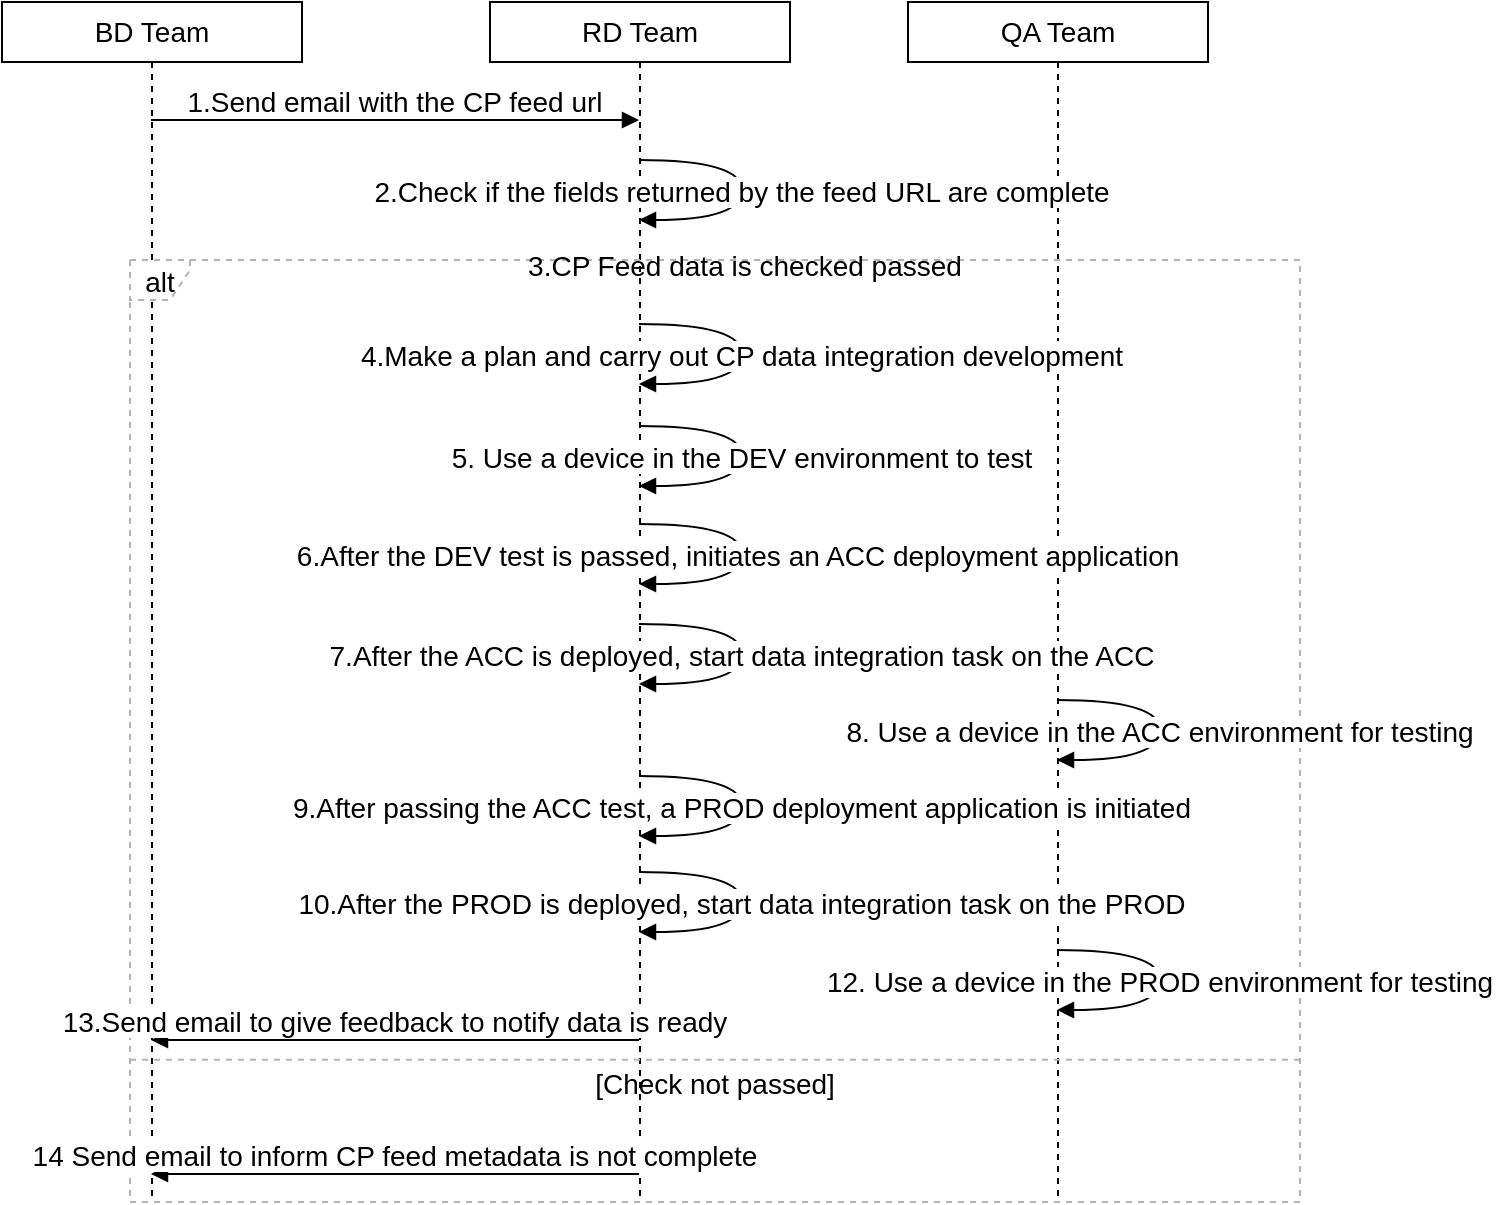 <mxfile version="26.0.15">
  <diagram name="第 1 页" id="x1g4QfThPSaxT9z_EjW_">
    <mxGraphModel dx="1386" dy="755" grid="1" gridSize="10" guides="1" tooltips="1" connect="1" arrows="1" fold="1" page="1" pageScale="1" pageWidth="827" pageHeight="1169" math="0" shadow="0">
      <root>
        <mxCell id="0" />
        <mxCell id="1" parent="0" />
        <mxCell id="nWANFf-JCWplgzI0E-6u-1" value="BD Team" style="shape=umlLifeline;perimeter=lifelinePerimeter;whiteSpace=wrap;container=1;dropTarget=0;collapsible=0;recursiveResize=0;outlineConnect=0;portConstraint=eastwest;newEdgeStyle={&quot;edgeStyle&quot;:&quot;elbowEdgeStyle&quot;,&quot;elbow&quot;:&quot;vertical&quot;,&quot;curved&quot;:0,&quot;rounded&quot;:0};size=30;fontSize=14;spacing=1;" vertex="1" parent="1">
          <mxGeometry x="20" y="20" width="150" height="600" as="geometry" />
        </mxCell>
        <mxCell id="nWANFf-JCWplgzI0E-6u-2" value="RD Team" style="shape=umlLifeline;perimeter=lifelinePerimeter;whiteSpace=wrap;container=1;dropTarget=0;collapsible=0;recursiveResize=0;outlineConnect=0;portConstraint=eastwest;newEdgeStyle={&quot;edgeStyle&quot;:&quot;elbowEdgeStyle&quot;,&quot;elbow&quot;:&quot;vertical&quot;,&quot;curved&quot;:0,&quot;rounded&quot;:0};size=30;fontSize=14;spacing=1;" vertex="1" parent="1">
          <mxGeometry x="264" y="20" width="150" height="600" as="geometry" />
        </mxCell>
        <mxCell id="nWANFf-JCWplgzI0E-6u-3" value="QA Team" style="shape=umlLifeline;perimeter=lifelinePerimeter;whiteSpace=wrap;container=1;dropTarget=0;collapsible=0;recursiveResize=0;outlineConnect=0;portConstraint=eastwest;newEdgeStyle={&quot;edgeStyle&quot;:&quot;elbowEdgeStyle&quot;,&quot;elbow&quot;:&quot;vertical&quot;,&quot;curved&quot;:0,&quot;rounded&quot;:0};size=30;fontSize=14;spacing=1;" vertex="1" parent="1">
          <mxGeometry x="473" y="20" width="150" height="600" as="geometry" />
        </mxCell>
        <mxCell id="nWANFf-JCWplgzI0E-6u-4" value="alt" style="shape=umlFrame;dashed=1;pointerEvents=0;dropTarget=0;strokeColor=#B3B3B3;height=20;width=30;fontSize=14;spacing=1;" vertex="1" parent="1">
          <mxGeometry x="84" y="149" width="585" height="471" as="geometry" />
        </mxCell>
        <mxCell id="nWANFf-JCWplgzI0E-6u-5" value="3.CP Feed data is checked passed" style="text;strokeColor=none;fillColor=none;align=center;verticalAlign=middle;whiteSpace=wrap;fontSize=14;spacing=1;" vertex="1" parent="nWANFf-JCWplgzI0E-6u-4">
          <mxGeometry x="30" width="555" height="6.351" as="geometry" />
        </mxCell>
        <mxCell id="nWANFf-JCWplgzI0E-6u-6" value="[Check not passed]" style="shape=line;dashed=1;whiteSpace=wrap;verticalAlign=top;labelPosition=center;verticalLabelPosition=middle;align=center;strokeColor=#B3B3B3;fontSize=14;spacing=1;" vertex="1" parent="nWANFf-JCWplgzI0E-6u-4">
          <mxGeometry y="397.647" width="585" height="4.428" as="geometry" />
        </mxCell>
        <mxCell id="nWANFf-JCWplgzI0E-6u-7" value="1.Send email with the CP feed url" style="verticalAlign=bottom;edgeStyle=elbowEdgeStyle;elbow=vertical;curved=0;rounded=0;endArrow=block;fontSize=14;spacing=1;" edge="1" parent="1">
          <mxGeometry relative="1" as="geometry">
            <Array as="points">
              <mxPoint x="226" y="79" />
            </Array>
            <mxPoint x="94.5" y="79" as="sourcePoint" />
            <mxPoint x="338.5" y="79" as="targetPoint" />
          </mxGeometry>
        </mxCell>
        <mxCell id="nWANFf-JCWplgzI0E-6u-8" value="2.Check if the fields returned by the feed URL are complete" style="curved=1;endArrow=block;rounded=0;fontSize=14;spacing=1;" edge="1" parent="1">
          <mxGeometry relative="1" as="geometry">
            <Array as="points">
              <mxPoint x="390" y="99" />
              <mxPoint x="390" y="129" />
            </Array>
            <mxPoint x="338.5" y="99" as="sourcePoint" />
            <mxPoint x="338.5" y="129" as="targetPoint" />
          </mxGeometry>
        </mxCell>
        <mxCell id="nWANFf-JCWplgzI0E-6u-9" value="4.Make a plan and carry out CP data integration development" style="curved=1;endArrow=block;rounded=0;fontSize=14;spacing=1;" edge="1" parent="1">
          <mxGeometry relative="1" as="geometry">
            <Array as="points">
              <mxPoint x="390" y="181" />
              <mxPoint x="390" y="211" />
            </Array>
            <mxPoint x="338.5" y="181" as="sourcePoint" />
            <mxPoint x="338.5" y="211" as="targetPoint" />
          </mxGeometry>
        </mxCell>
        <mxCell id="nWANFf-JCWplgzI0E-6u-10" value="5. Use a device in the DEV environment to test" style="curved=1;endArrow=block;rounded=0;fontSize=14;spacing=1;" edge="1" parent="1">
          <mxGeometry relative="1" as="geometry">
            <Array as="points">
              <mxPoint x="390" y="232" />
              <mxPoint x="390" y="262" />
            </Array>
            <mxPoint x="338.5" y="232" as="sourcePoint" />
            <mxPoint x="338.5" y="262" as="targetPoint" />
          </mxGeometry>
        </mxCell>
        <mxCell id="nWANFf-JCWplgzI0E-6u-11" value="6.After the DEV test is passed, initiates an ACC deployment application " style="curved=1;endArrow=block;rounded=0;fontSize=14;spacing=1;" edge="1" parent="1">
          <mxGeometry relative="1" as="geometry">
            <Array as="points">
              <mxPoint x="390" y="281" />
              <mxPoint x="390" y="311" />
            </Array>
            <mxPoint x="338.5" y="281" as="sourcePoint" />
            <mxPoint x="338.5" y="311" as="targetPoint" />
          </mxGeometry>
        </mxCell>
        <mxCell id="nWANFf-JCWplgzI0E-6u-12" value="7.After the ACC is deployed, start data integration task on the ACC" style="curved=1;endArrow=block;rounded=0;fontSize=14;spacing=1;" edge="1" parent="1">
          <mxGeometry relative="1" as="geometry">
            <Array as="points">
              <mxPoint x="390" y="331" />
              <mxPoint x="390" y="361" />
            </Array>
            <mxPoint x="338.5" y="331" as="sourcePoint" />
            <mxPoint x="338.5" y="361" as="targetPoint" />
          </mxGeometry>
        </mxCell>
        <mxCell id="nWANFf-JCWplgzI0E-6u-13" value="8. Use a device in the ACC environment for testing" style="curved=1;endArrow=block;rounded=0;fontSize=14;spacing=1;" edge="1" parent="1">
          <mxGeometry relative="1" as="geometry">
            <Array as="points">
              <mxPoint x="599" y="369" />
              <mxPoint x="599" y="399" />
            </Array>
            <mxPoint x="547.5" y="369" as="sourcePoint" />
            <mxPoint x="547.5" y="399" as="targetPoint" />
          </mxGeometry>
        </mxCell>
        <mxCell id="nWANFf-JCWplgzI0E-6u-14" value="9.After passing the ACC test, a PROD deployment application is initiated" style="curved=1;endArrow=block;rounded=0;fontSize=14;spacing=1;" edge="1" parent="1">
          <mxGeometry relative="1" as="geometry">
            <Array as="points">
              <mxPoint x="390" y="407" />
              <mxPoint x="390" y="437" />
            </Array>
            <mxPoint x="338.5" y="407" as="sourcePoint" />
            <mxPoint x="338.5" y="437" as="targetPoint" />
          </mxGeometry>
        </mxCell>
        <mxCell id="nWANFf-JCWplgzI0E-6u-15" value="10.After the PROD is deployed, start data integration task on the PROD" style="curved=1;endArrow=block;rounded=0;fontSize=14;spacing=1;" edge="1" parent="1">
          <mxGeometry relative="1" as="geometry">
            <Array as="points">
              <mxPoint x="390" y="455" />
              <mxPoint x="390" y="485" />
            </Array>
            <mxPoint x="338.5" y="455" as="sourcePoint" />
            <mxPoint x="338.5" y="485" as="targetPoint" />
          </mxGeometry>
        </mxCell>
        <mxCell id="nWANFf-JCWplgzI0E-6u-16" value="12. Use a device in the PROD environment for testing" style="curved=1;endArrow=block;rounded=0;fontSize=14;spacing=1;" edge="1" parent="1">
          <mxGeometry relative="1" as="geometry">
            <Array as="points">
              <mxPoint x="599" y="494" />
              <mxPoint x="599" y="524" />
            </Array>
            <mxPoint x="547.5" y="494" as="sourcePoint" />
            <mxPoint x="547.5" y="524" as="targetPoint" />
          </mxGeometry>
        </mxCell>
        <mxCell id="nWANFf-JCWplgzI0E-6u-17" value="13.Send email to give feedback to notify data is ready" style="verticalAlign=bottom;edgeStyle=elbowEdgeStyle;elbow=vertical;curved=0;rounded=0;endArrow=block;fontSize=14;spacing=1;" edge="1" parent="1">
          <mxGeometry relative="1" as="geometry">
            <Array as="points">
              <mxPoint x="229" y="539" />
            </Array>
            <mxPoint x="338.5" y="539" as="sourcePoint" />
            <mxPoint x="94.5" y="539" as="targetPoint" />
          </mxGeometry>
        </mxCell>
        <mxCell id="nWANFf-JCWplgzI0E-6u-18" value="14 Send email to inform CP feed metadata is not complete" style="verticalAlign=bottom;edgeStyle=elbowEdgeStyle;elbow=vertical;curved=0;rounded=0;endArrow=block;fontSize=14;spacing=1;" edge="1" parent="1">
          <mxGeometry relative="1" as="geometry">
            <Array as="points">
              <mxPoint x="229" y="606" />
            </Array>
            <mxPoint x="338.5" y="606" as="sourcePoint" />
            <mxPoint x="94.5" y="606" as="targetPoint" />
          </mxGeometry>
        </mxCell>
      </root>
    </mxGraphModel>
  </diagram>
</mxfile>
